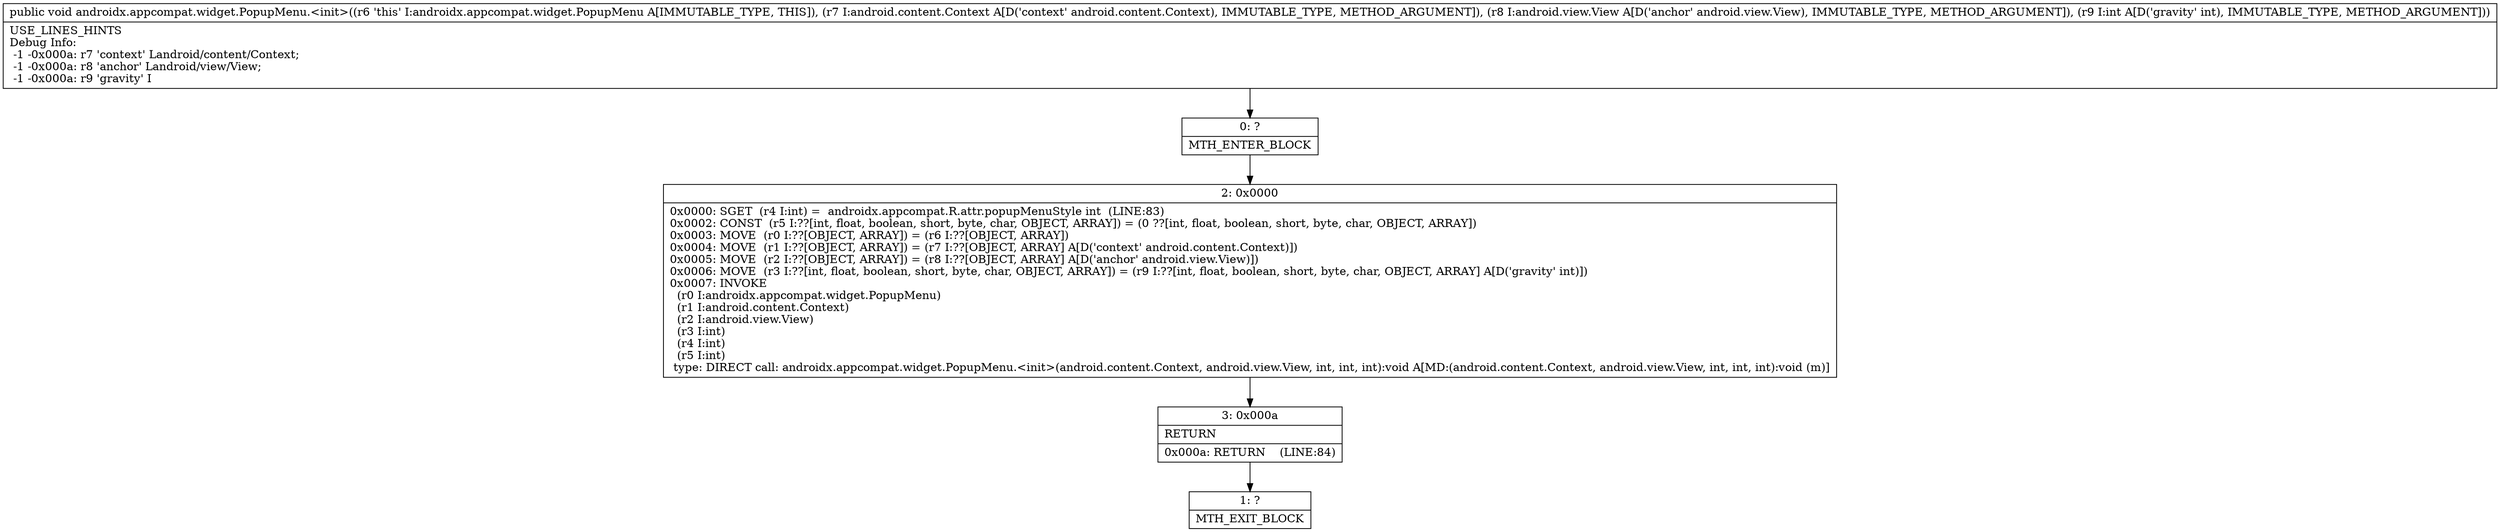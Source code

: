 digraph "CFG forandroidx.appcompat.widget.PopupMenu.\<init\>(Landroid\/content\/Context;Landroid\/view\/View;I)V" {
Node_0 [shape=record,label="{0\:\ ?|MTH_ENTER_BLOCK\l}"];
Node_2 [shape=record,label="{2\:\ 0x0000|0x0000: SGET  (r4 I:int) =  androidx.appcompat.R.attr.popupMenuStyle int  (LINE:83)\l0x0002: CONST  (r5 I:??[int, float, boolean, short, byte, char, OBJECT, ARRAY]) = (0 ??[int, float, boolean, short, byte, char, OBJECT, ARRAY]) \l0x0003: MOVE  (r0 I:??[OBJECT, ARRAY]) = (r6 I:??[OBJECT, ARRAY]) \l0x0004: MOVE  (r1 I:??[OBJECT, ARRAY]) = (r7 I:??[OBJECT, ARRAY] A[D('context' android.content.Context)]) \l0x0005: MOVE  (r2 I:??[OBJECT, ARRAY]) = (r8 I:??[OBJECT, ARRAY] A[D('anchor' android.view.View)]) \l0x0006: MOVE  (r3 I:??[int, float, boolean, short, byte, char, OBJECT, ARRAY]) = (r9 I:??[int, float, boolean, short, byte, char, OBJECT, ARRAY] A[D('gravity' int)]) \l0x0007: INVOKE  \l  (r0 I:androidx.appcompat.widget.PopupMenu)\l  (r1 I:android.content.Context)\l  (r2 I:android.view.View)\l  (r3 I:int)\l  (r4 I:int)\l  (r5 I:int)\l type: DIRECT call: androidx.appcompat.widget.PopupMenu.\<init\>(android.content.Context, android.view.View, int, int, int):void A[MD:(android.content.Context, android.view.View, int, int, int):void (m)]\l}"];
Node_3 [shape=record,label="{3\:\ 0x000a|RETURN\l|0x000a: RETURN    (LINE:84)\l}"];
Node_1 [shape=record,label="{1\:\ ?|MTH_EXIT_BLOCK\l}"];
MethodNode[shape=record,label="{public void androidx.appcompat.widget.PopupMenu.\<init\>((r6 'this' I:androidx.appcompat.widget.PopupMenu A[IMMUTABLE_TYPE, THIS]), (r7 I:android.content.Context A[D('context' android.content.Context), IMMUTABLE_TYPE, METHOD_ARGUMENT]), (r8 I:android.view.View A[D('anchor' android.view.View), IMMUTABLE_TYPE, METHOD_ARGUMENT]), (r9 I:int A[D('gravity' int), IMMUTABLE_TYPE, METHOD_ARGUMENT]))  | USE_LINES_HINTS\lDebug Info:\l  \-1 \-0x000a: r7 'context' Landroid\/content\/Context;\l  \-1 \-0x000a: r8 'anchor' Landroid\/view\/View;\l  \-1 \-0x000a: r9 'gravity' I\l}"];
MethodNode -> Node_0;Node_0 -> Node_2;
Node_2 -> Node_3;
Node_3 -> Node_1;
}

